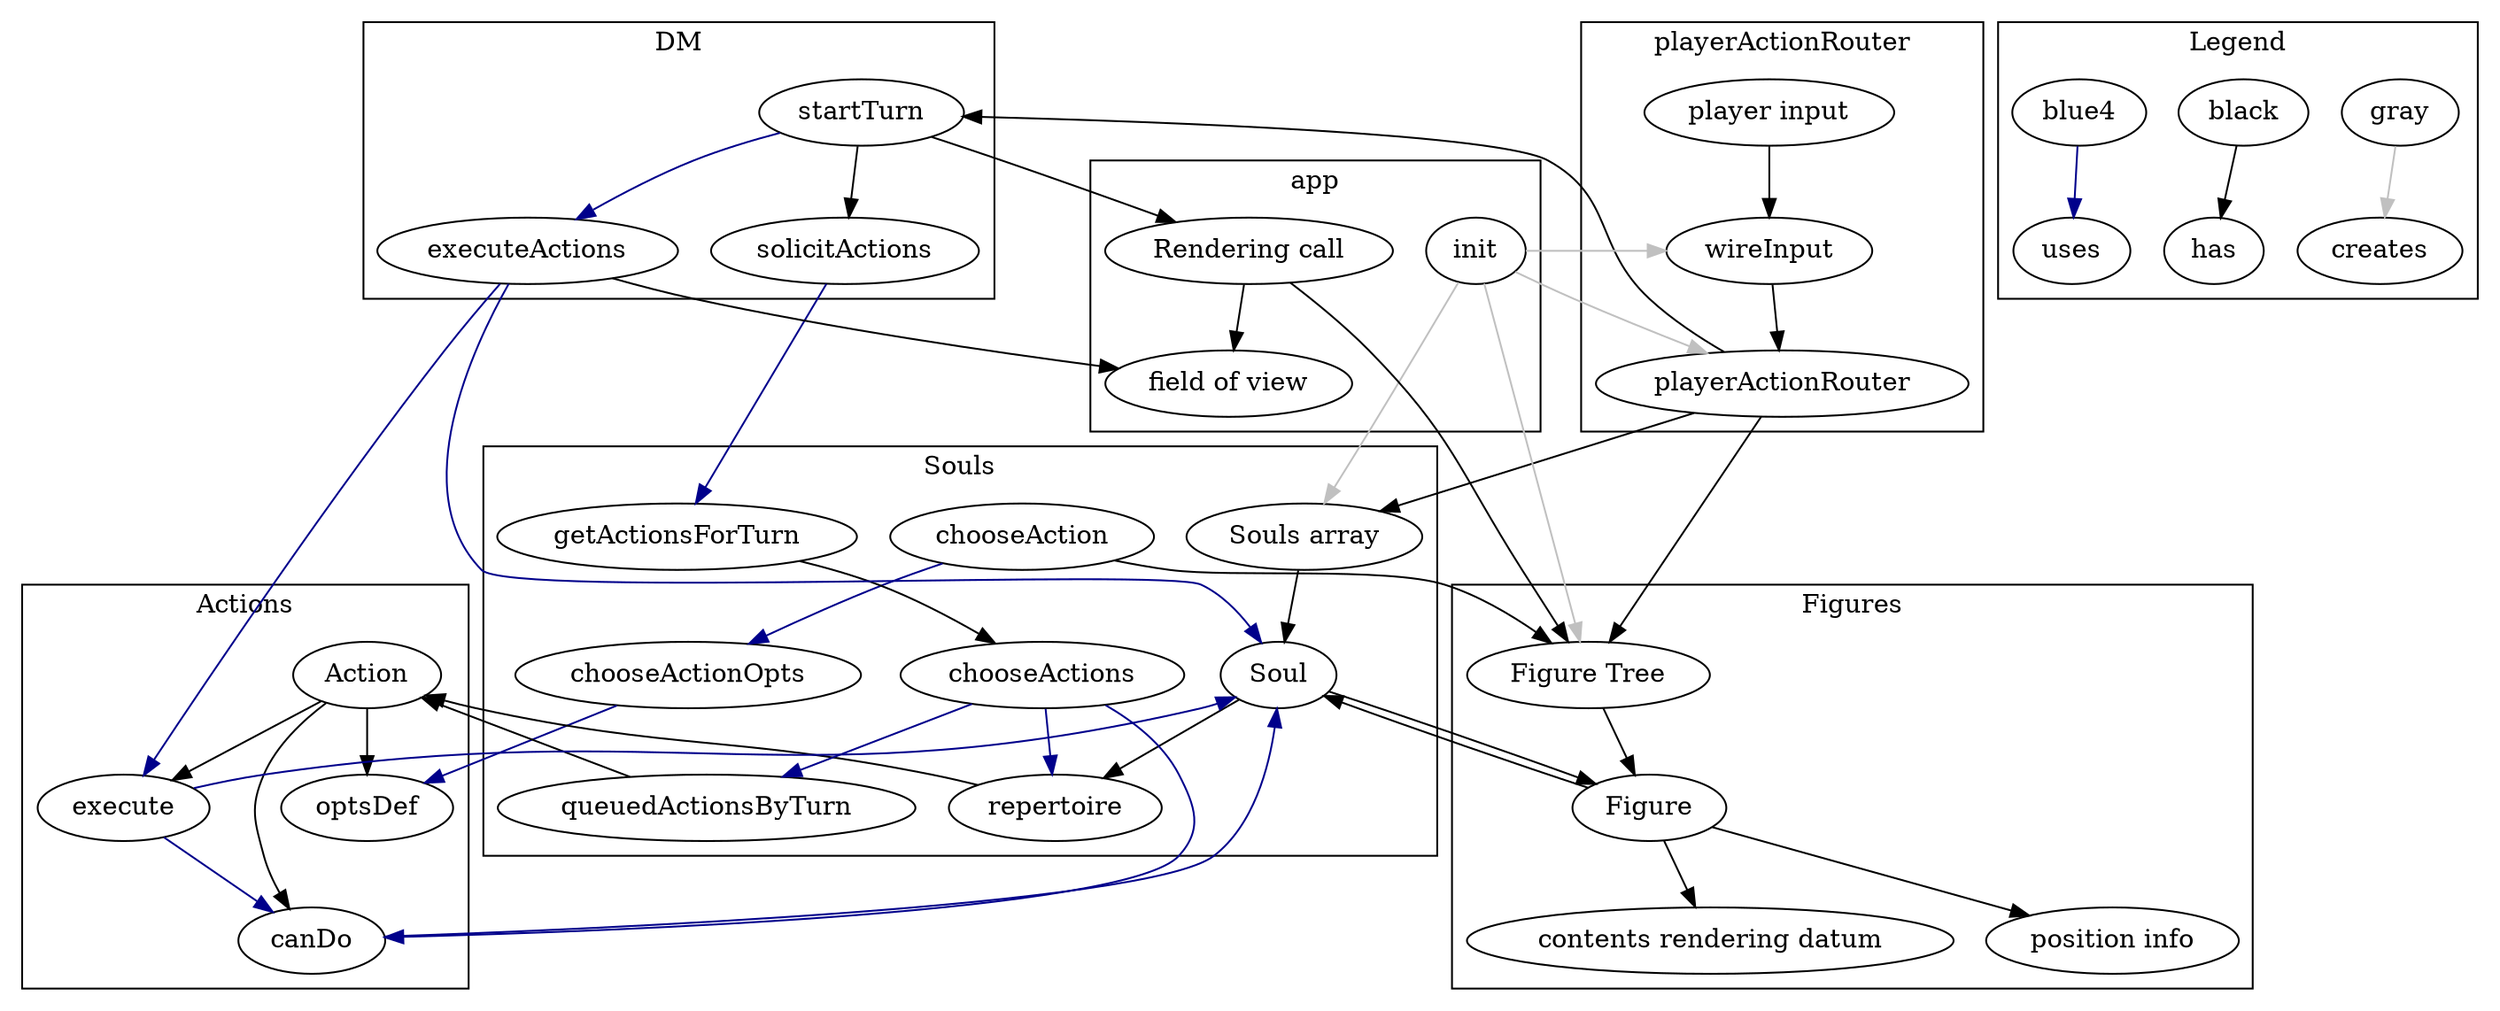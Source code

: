 digraph {
  subgraph cluster_souls {
    label="Souls";
    chooseAction -> chooseActionOpts [color=blue4];
    "Souls array" -> Soul;
    Soul -> repertoire;
    chooseActions -> repertoire [color=blue4];
    getActionsForTurn -> chooseActions;
    chooseActions -> queuedActionsByTurn [color=blue4];
  };

  subgraph cluster_actions {
    label="Actions";
    repertoire -> Action;
    queuedActionsByTurn -> Action;
    Action -> execute;
    execute -> Soul [color=blue4];
    chooseActions -> canDo [color=blue4];
    execute -> canDo [color=blue4];
    Action -> canDo;
    canDo -> Soul [color=blue4];
    Action -> optsDef;
    chooseActionOpts -> optsDef [color=blue4];
  }

  subgraph cluster_figures {
    label="Figures";
    "Figure Tree" -> Figure;
    Figure -> "position info"
    Figure -> "contents rendering datum";
    Figure -> Soul;
    Soul -> Figure;
    chooseAction -> "Figure Tree";
  };

  subgraph cluster_dm {
    label="DM";
    startTurn -> solicitActions;
    solicitActions -> getActionsForTurn [color=blue4];
    startTurn -> executeActions [color=blue4];
    executeActions -> Soul [color=blue4];
    executeActions -> execute [color=blue4];
  }

  subgraph cluster_playerActionRouter {
    label="playerActionRouter";
    "player input" -> wireInput;
    wireInput -> playerActionRouter;
    playerActionRouter -> "Souls array";
    playerActionRouter -> "Figure Tree";
    playerActionRouter -> startTurn;
  }

  subgraph cluster_app {
    label="app";
    init -> "Souls array" [color=gray];
    init -> "Figure Tree" [color=gray];
    init -> wireInput [color=gray];
    init -> playerActionRouter [color=gray];
    "Rendering call" -> "field of view";
    "Rendering call" -> "Figure Tree";
    startTurn -> "Rendering call";
    executeActions -> "field of view";
  }

   subgraph cluster_legend {
    label="Legend";
    gray -> creates [color=gray];
    black -> has;
    blue4 -> uses [color=blue4];
   }
}
